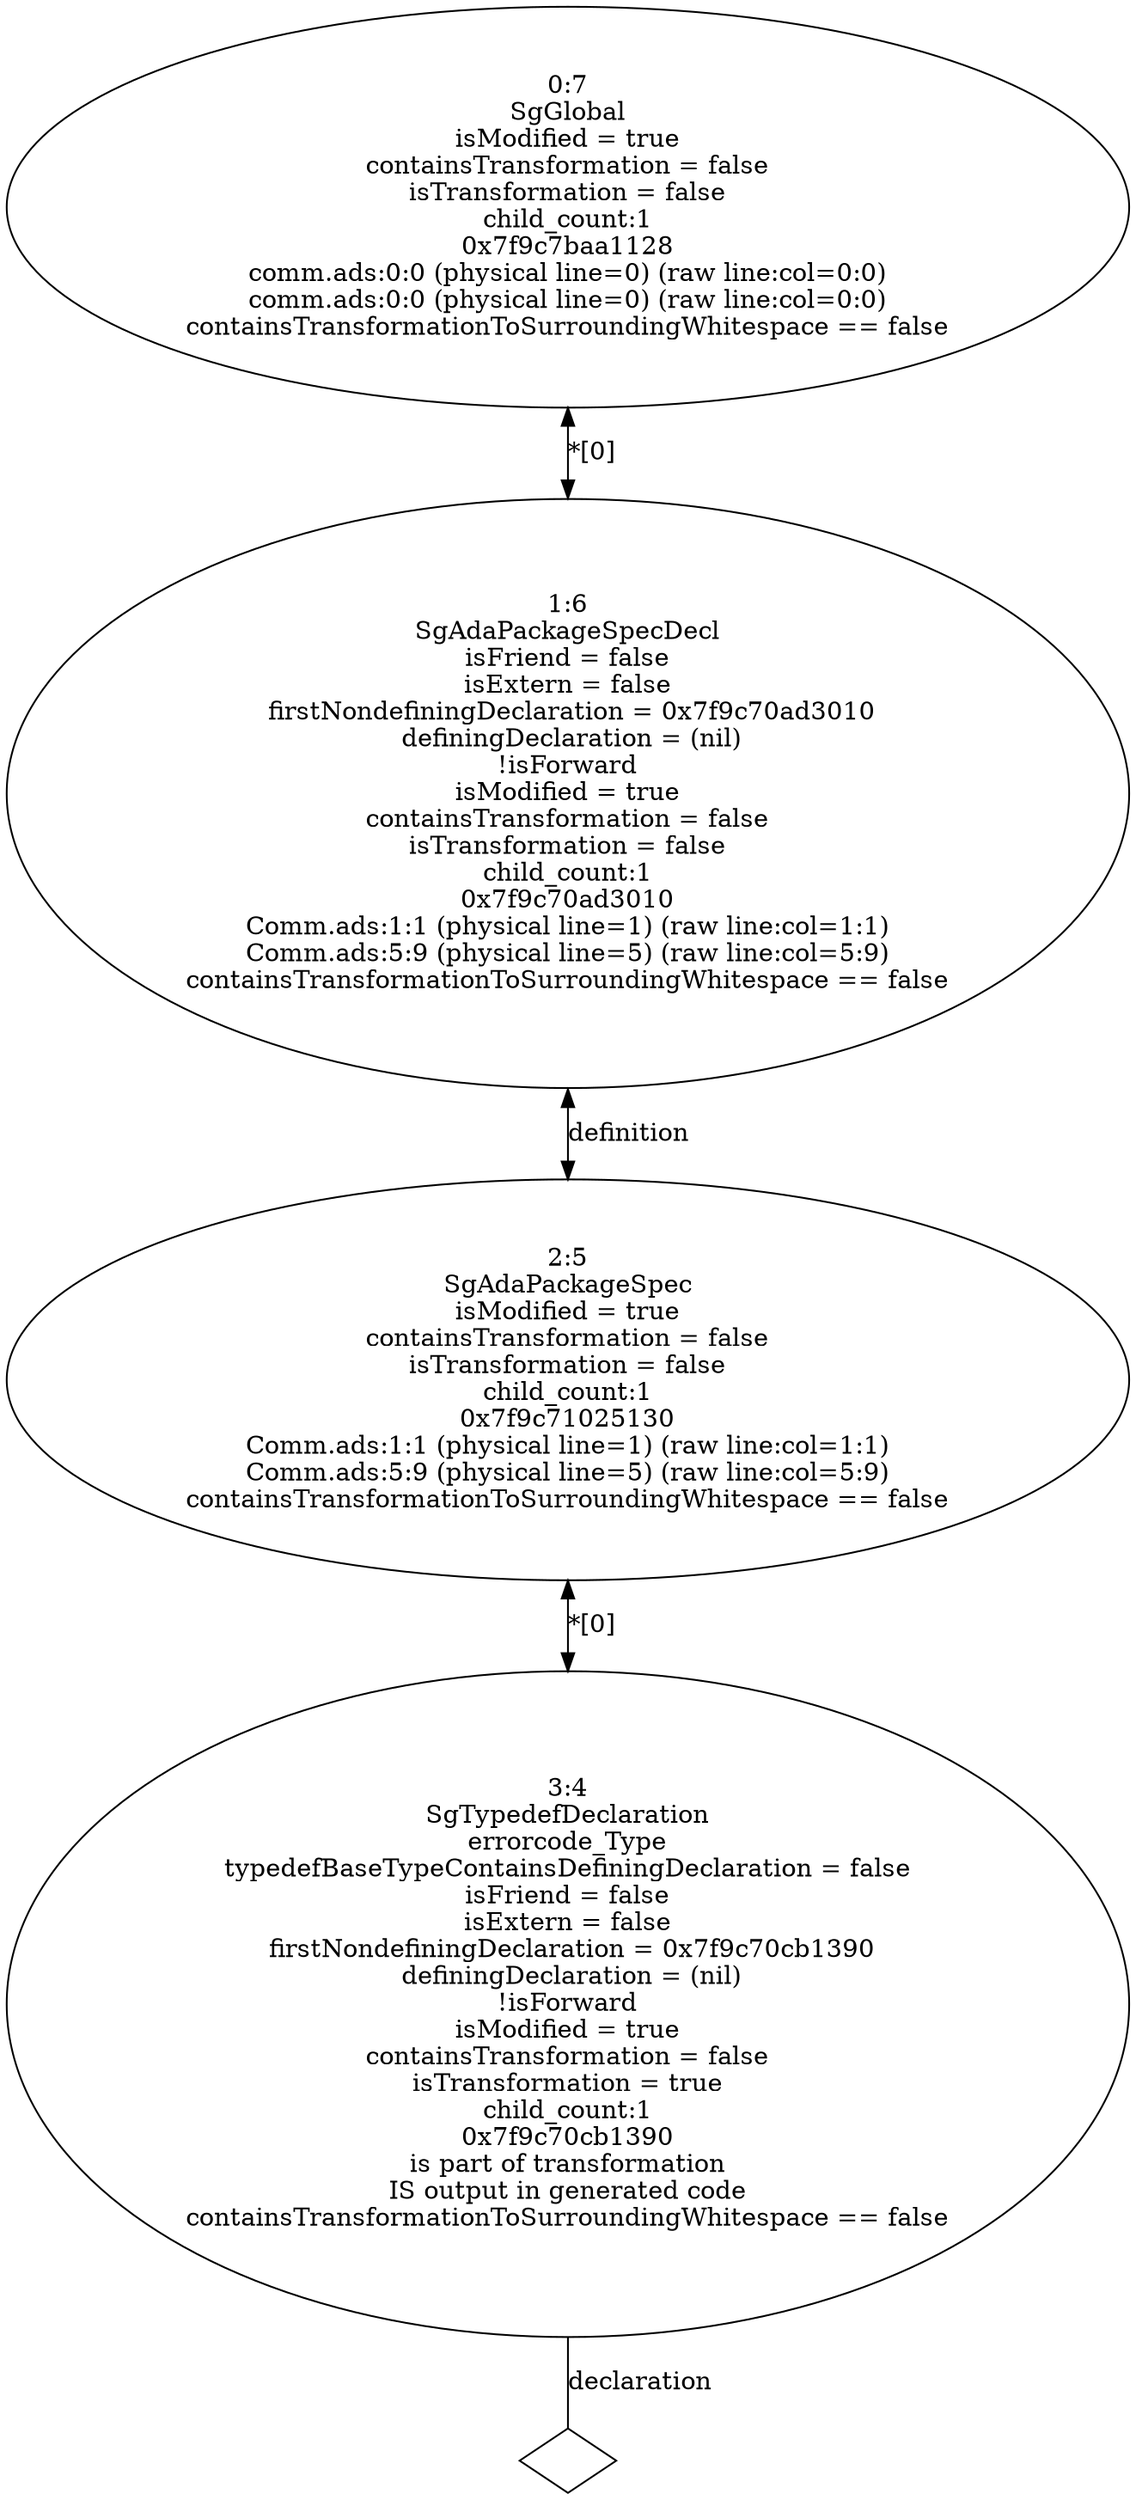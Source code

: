 digraph "G./comm_rose.dot" {
"0x7f9c70cb1390"[label="3:4\nSgTypedefDeclaration\nerrorcode_Type\n typedefBaseTypeContainsDefiningDeclaration = false \n isFriend = false \n isExtern = false \n firstNondefiningDeclaration = 0x7f9c70cb1390\n definingDeclaration = (nil)\n!isForward\nisModified = true\ncontainsTransformation = false\nisTransformation = true\nchild_count:1\n0x7f9c70cb1390\nis part of transformation\nIS output in generated code\ncontainsTransformationToSurroundingWhitespace == false\n" ];
"0x7f9c70cb1390" -> "0x7f9c70cb1390__declaration__null"[label="declaration" dir=none ];
"0x7f9c70cb1390__declaration__null"[label="" shape=diamond ];
"0x7f9c71025130"[label="2:5\nSgAdaPackageSpec\nisModified = true\ncontainsTransformation = false\nisTransformation = false\nchild_count:1\n0x7f9c71025130\nComm.ads:1:1 (physical line=1) (raw line:col=1:1)\nComm.ads:5:9 (physical line=5) (raw line:col=5:9)\ncontainsTransformationToSurroundingWhitespace == false\n" ];
"0x7f9c71025130" -> "0x7f9c70cb1390"[label="*[0]" dir=both ];
"0x7f9c70ad3010"[label="1:6\nSgAdaPackageSpecDecl\n isFriend = false \n isExtern = false \n firstNondefiningDeclaration = 0x7f9c70ad3010\n definingDeclaration = (nil)\n!isForward\nisModified = true\ncontainsTransformation = false\nisTransformation = false\nchild_count:1\n0x7f9c70ad3010\nComm.ads:1:1 (physical line=1) (raw line:col=1:1)\nComm.ads:5:9 (physical line=5) (raw line:col=5:9)\ncontainsTransformationToSurroundingWhitespace == false\n" ];
"0x7f9c70ad3010" -> "0x7f9c71025130"[label="definition" dir=both ];
"0x7f9c7baa1128"[label="0:7\nSgGlobal\nisModified = true\ncontainsTransformation = false\nisTransformation = false\nchild_count:1\n0x7f9c7baa1128\ncomm.ads:0:0 (physical line=0) (raw line:col=0:0)\ncomm.ads:0:0 (physical line=0) (raw line:col=0:0)\ncontainsTransformationToSurroundingWhitespace == false\n" ];
"0x7f9c7baa1128" -> "0x7f9c70ad3010"[label="*[0]" dir=both ];
}
